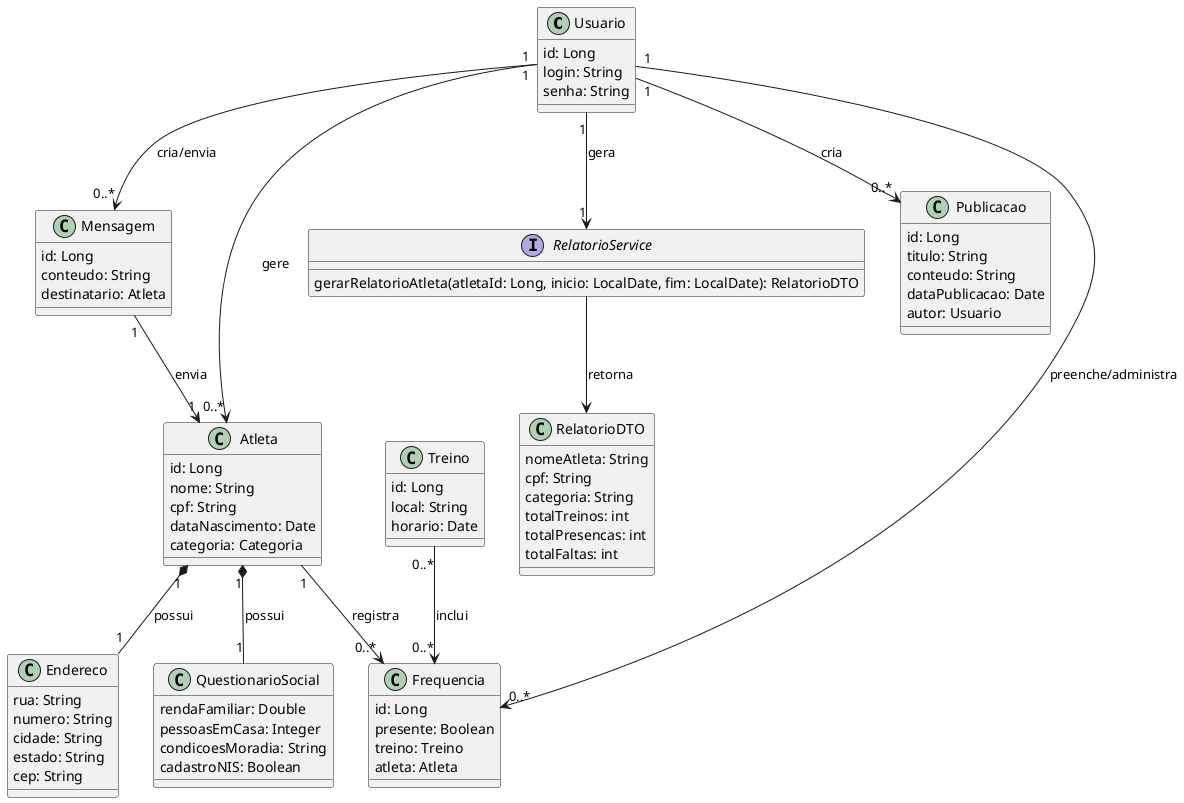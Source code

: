 @startuml SistemaDeGestaoAtletas

' Definição das classes principais

class Usuario {
    id: Long
    login: String
    senha: String
}

class Atleta {
    id: Long
    nome: String
    cpf: String
    dataNascimento: Date
    categoria: Categoria
}

class Endereco {
    rua: String
    numero: String
    cidade: String
    estado: String
    cep: String
}

class QuestionarioSocial {
    rendaFamiliar: Double
    pessoasEmCasa: Integer
    condicoesMoradia: String
    cadastroNIS: Boolean
}

class Treino {
    id: Long
    local: String
    horario: Date
}

class Frequencia {
    id: Long
    presente: Boolean
    treino: Treino
    atleta: Atleta
}

class Mensagem {
    id: Long
    conteudo: String
    destinatario: Atleta
}

class Publicacao{
    id: Long
    titulo: String
    conteudo: String
    dataPublicacao: Date
    autor: Usuario
}

interface RelatorioService {
    gerarRelatorioAtleta(atletaId: Long, inicio: LocalDate, fim: LocalDate): RelatorioDTO
}

class RelatorioDTO {
    nomeAtleta: String
    cpf: String
    categoria: String
    totalTreinos: int
    totalPresencas: int
    totalFaltas: int
}

' Relações principais

Usuario "1" --> "0..*" Atleta : gere
Atleta "1" *-- "1" Endereco : possui
Atleta "1" *-- "1" QuestionarioSocial : possui

Atleta "1" --> "0..*" Frequencia : registra
Treino "0..*" --> "0..*" Frequencia : inclui

Usuario "1" --> "0..*" Frequencia : preenche/administra
Usuario "1" --> "0..*" Publicacao : cria

Mensagem "1" --> "1" Atleta : envia
Usuario "1" --> "0..*" Mensagem : cria/envia

' Relacionamento para Relatório

Usuario "1" --> "1" RelatorioService : gera
RelatorioService --> RelatorioDTO : retorna

@enduml